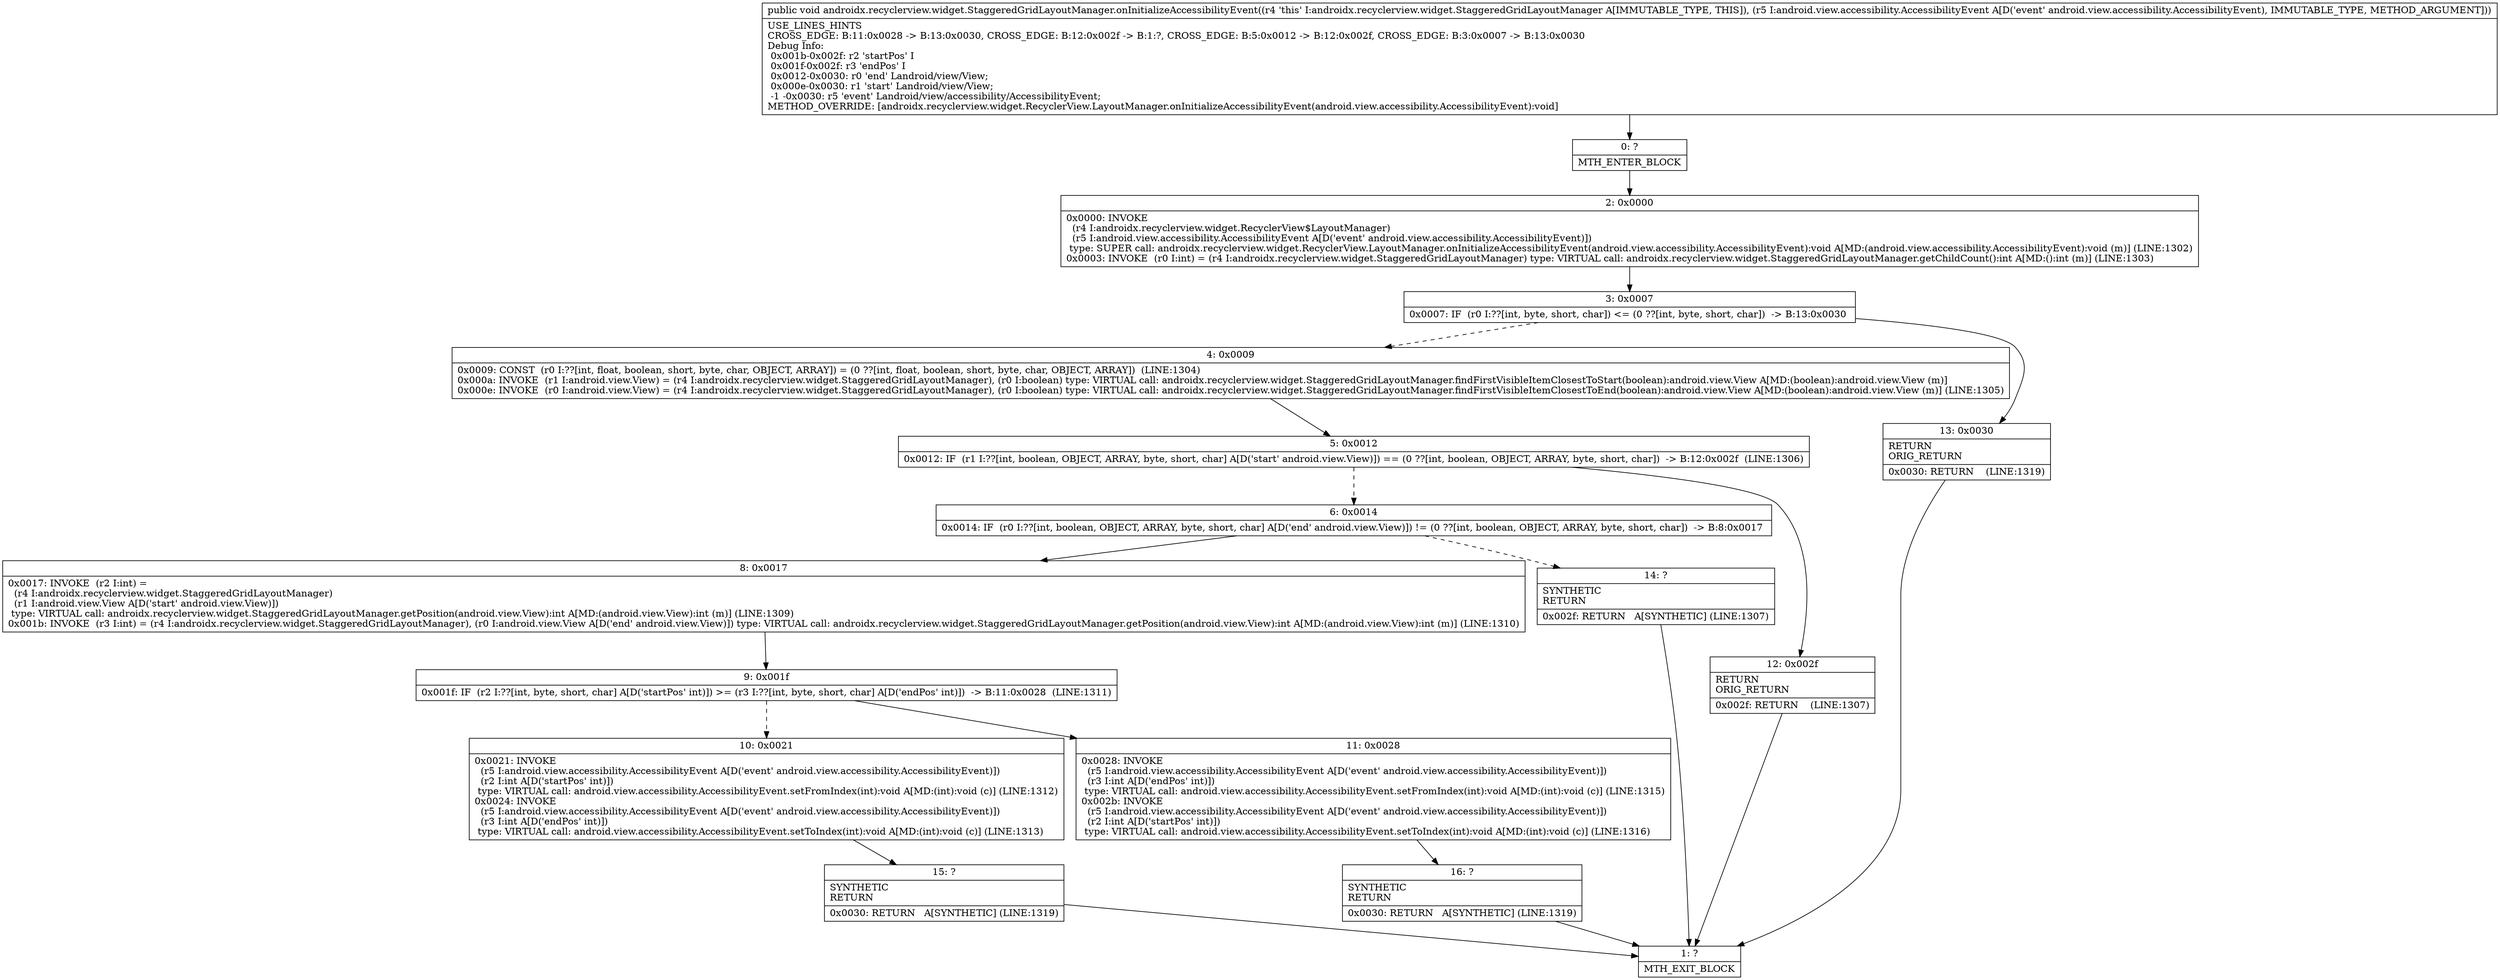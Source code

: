 digraph "CFG forandroidx.recyclerview.widget.StaggeredGridLayoutManager.onInitializeAccessibilityEvent(Landroid\/view\/accessibility\/AccessibilityEvent;)V" {
Node_0 [shape=record,label="{0\:\ ?|MTH_ENTER_BLOCK\l}"];
Node_2 [shape=record,label="{2\:\ 0x0000|0x0000: INVOKE  \l  (r4 I:androidx.recyclerview.widget.RecyclerView$LayoutManager)\l  (r5 I:android.view.accessibility.AccessibilityEvent A[D('event' android.view.accessibility.AccessibilityEvent)])\l type: SUPER call: androidx.recyclerview.widget.RecyclerView.LayoutManager.onInitializeAccessibilityEvent(android.view.accessibility.AccessibilityEvent):void A[MD:(android.view.accessibility.AccessibilityEvent):void (m)] (LINE:1302)\l0x0003: INVOKE  (r0 I:int) = (r4 I:androidx.recyclerview.widget.StaggeredGridLayoutManager) type: VIRTUAL call: androidx.recyclerview.widget.StaggeredGridLayoutManager.getChildCount():int A[MD:():int (m)] (LINE:1303)\l}"];
Node_3 [shape=record,label="{3\:\ 0x0007|0x0007: IF  (r0 I:??[int, byte, short, char]) \<= (0 ??[int, byte, short, char])  \-\> B:13:0x0030 \l}"];
Node_4 [shape=record,label="{4\:\ 0x0009|0x0009: CONST  (r0 I:??[int, float, boolean, short, byte, char, OBJECT, ARRAY]) = (0 ??[int, float, boolean, short, byte, char, OBJECT, ARRAY])  (LINE:1304)\l0x000a: INVOKE  (r1 I:android.view.View) = (r4 I:androidx.recyclerview.widget.StaggeredGridLayoutManager), (r0 I:boolean) type: VIRTUAL call: androidx.recyclerview.widget.StaggeredGridLayoutManager.findFirstVisibleItemClosestToStart(boolean):android.view.View A[MD:(boolean):android.view.View (m)]\l0x000e: INVOKE  (r0 I:android.view.View) = (r4 I:androidx.recyclerview.widget.StaggeredGridLayoutManager), (r0 I:boolean) type: VIRTUAL call: androidx.recyclerview.widget.StaggeredGridLayoutManager.findFirstVisibleItemClosestToEnd(boolean):android.view.View A[MD:(boolean):android.view.View (m)] (LINE:1305)\l}"];
Node_5 [shape=record,label="{5\:\ 0x0012|0x0012: IF  (r1 I:??[int, boolean, OBJECT, ARRAY, byte, short, char] A[D('start' android.view.View)]) == (0 ??[int, boolean, OBJECT, ARRAY, byte, short, char])  \-\> B:12:0x002f  (LINE:1306)\l}"];
Node_6 [shape=record,label="{6\:\ 0x0014|0x0014: IF  (r0 I:??[int, boolean, OBJECT, ARRAY, byte, short, char] A[D('end' android.view.View)]) != (0 ??[int, boolean, OBJECT, ARRAY, byte, short, char])  \-\> B:8:0x0017 \l}"];
Node_8 [shape=record,label="{8\:\ 0x0017|0x0017: INVOKE  (r2 I:int) = \l  (r4 I:androidx.recyclerview.widget.StaggeredGridLayoutManager)\l  (r1 I:android.view.View A[D('start' android.view.View)])\l type: VIRTUAL call: androidx.recyclerview.widget.StaggeredGridLayoutManager.getPosition(android.view.View):int A[MD:(android.view.View):int (m)] (LINE:1309)\l0x001b: INVOKE  (r3 I:int) = (r4 I:androidx.recyclerview.widget.StaggeredGridLayoutManager), (r0 I:android.view.View A[D('end' android.view.View)]) type: VIRTUAL call: androidx.recyclerview.widget.StaggeredGridLayoutManager.getPosition(android.view.View):int A[MD:(android.view.View):int (m)] (LINE:1310)\l}"];
Node_9 [shape=record,label="{9\:\ 0x001f|0x001f: IF  (r2 I:??[int, byte, short, char] A[D('startPos' int)]) \>= (r3 I:??[int, byte, short, char] A[D('endPos' int)])  \-\> B:11:0x0028  (LINE:1311)\l}"];
Node_10 [shape=record,label="{10\:\ 0x0021|0x0021: INVOKE  \l  (r5 I:android.view.accessibility.AccessibilityEvent A[D('event' android.view.accessibility.AccessibilityEvent)])\l  (r2 I:int A[D('startPos' int)])\l type: VIRTUAL call: android.view.accessibility.AccessibilityEvent.setFromIndex(int):void A[MD:(int):void (c)] (LINE:1312)\l0x0024: INVOKE  \l  (r5 I:android.view.accessibility.AccessibilityEvent A[D('event' android.view.accessibility.AccessibilityEvent)])\l  (r3 I:int A[D('endPos' int)])\l type: VIRTUAL call: android.view.accessibility.AccessibilityEvent.setToIndex(int):void A[MD:(int):void (c)] (LINE:1313)\l}"];
Node_15 [shape=record,label="{15\:\ ?|SYNTHETIC\lRETURN\l|0x0030: RETURN   A[SYNTHETIC] (LINE:1319)\l}"];
Node_1 [shape=record,label="{1\:\ ?|MTH_EXIT_BLOCK\l}"];
Node_11 [shape=record,label="{11\:\ 0x0028|0x0028: INVOKE  \l  (r5 I:android.view.accessibility.AccessibilityEvent A[D('event' android.view.accessibility.AccessibilityEvent)])\l  (r3 I:int A[D('endPos' int)])\l type: VIRTUAL call: android.view.accessibility.AccessibilityEvent.setFromIndex(int):void A[MD:(int):void (c)] (LINE:1315)\l0x002b: INVOKE  \l  (r5 I:android.view.accessibility.AccessibilityEvent A[D('event' android.view.accessibility.AccessibilityEvent)])\l  (r2 I:int A[D('startPos' int)])\l type: VIRTUAL call: android.view.accessibility.AccessibilityEvent.setToIndex(int):void A[MD:(int):void (c)] (LINE:1316)\l}"];
Node_16 [shape=record,label="{16\:\ ?|SYNTHETIC\lRETURN\l|0x0030: RETURN   A[SYNTHETIC] (LINE:1319)\l}"];
Node_14 [shape=record,label="{14\:\ ?|SYNTHETIC\lRETURN\l|0x002f: RETURN   A[SYNTHETIC] (LINE:1307)\l}"];
Node_12 [shape=record,label="{12\:\ 0x002f|RETURN\lORIG_RETURN\l|0x002f: RETURN    (LINE:1307)\l}"];
Node_13 [shape=record,label="{13\:\ 0x0030|RETURN\lORIG_RETURN\l|0x0030: RETURN    (LINE:1319)\l}"];
MethodNode[shape=record,label="{public void androidx.recyclerview.widget.StaggeredGridLayoutManager.onInitializeAccessibilityEvent((r4 'this' I:androidx.recyclerview.widget.StaggeredGridLayoutManager A[IMMUTABLE_TYPE, THIS]), (r5 I:android.view.accessibility.AccessibilityEvent A[D('event' android.view.accessibility.AccessibilityEvent), IMMUTABLE_TYPE, METHOD_ARGUMENT]))  | USE_LINES_HINTS\lCROSS_EDGE: B:11:0x0028 \-\> B:13:0x0030, CROSS_EDGE: B:12:0x002f \-\> B:1:?, CROSS_EDGE: B:5:0x0012 \-\> B:12:0x002f, CROSS_EDGE: B:3:0x0007 \-\> B:13:0x0030\lDebug Info:\l  0x001b\-0x002f: r2 'startPos' I\l  0x001f\-0x002f: r3 'endPos' I\l  0x0012\-0x0030: r0 'end' Landroid\/view\/View;\l  0x000e\-0x0030: r1 'start' Landroid\/view\/View;\l  \-1 \-0x0030: r5 'event' Landroid\/view\/accessibility\/AccessibilityEvent;\lMETHOD_OVERRIDE: [androidx.recyclerview.widget.RecyclerView.LayoutManager.onInitializeAccessibilityEvent(android.view.accessibility.AccessibilityEvent):void]\l}"];
MethodNode -> Node_0;Node_0 -> Node_2;
Node_2 -> Node_3;
Node_3 -> Node_4[style=dashed];
Node_3 -> Node_13;
Node_4 -> Node_5;
Node_5 -> Node_6[style=dashed];
Node_5 -> Node_12;
Node_6 -> Node_8;
Node_6 -> Node_14[style=dashed];
Node_8 -> Node_9;
Node_9 -> Node_10[style=dashed];
Node_9 -> Node_11;
Node_10 -> Node_15;
Node_15 -> Node_1;
Node_11 -> Node_16;
Node_16 -> Node_1;
Node_14 -> Node_1;
Node_12 -> Node_1;
Node_13 -> Node_1;
}

